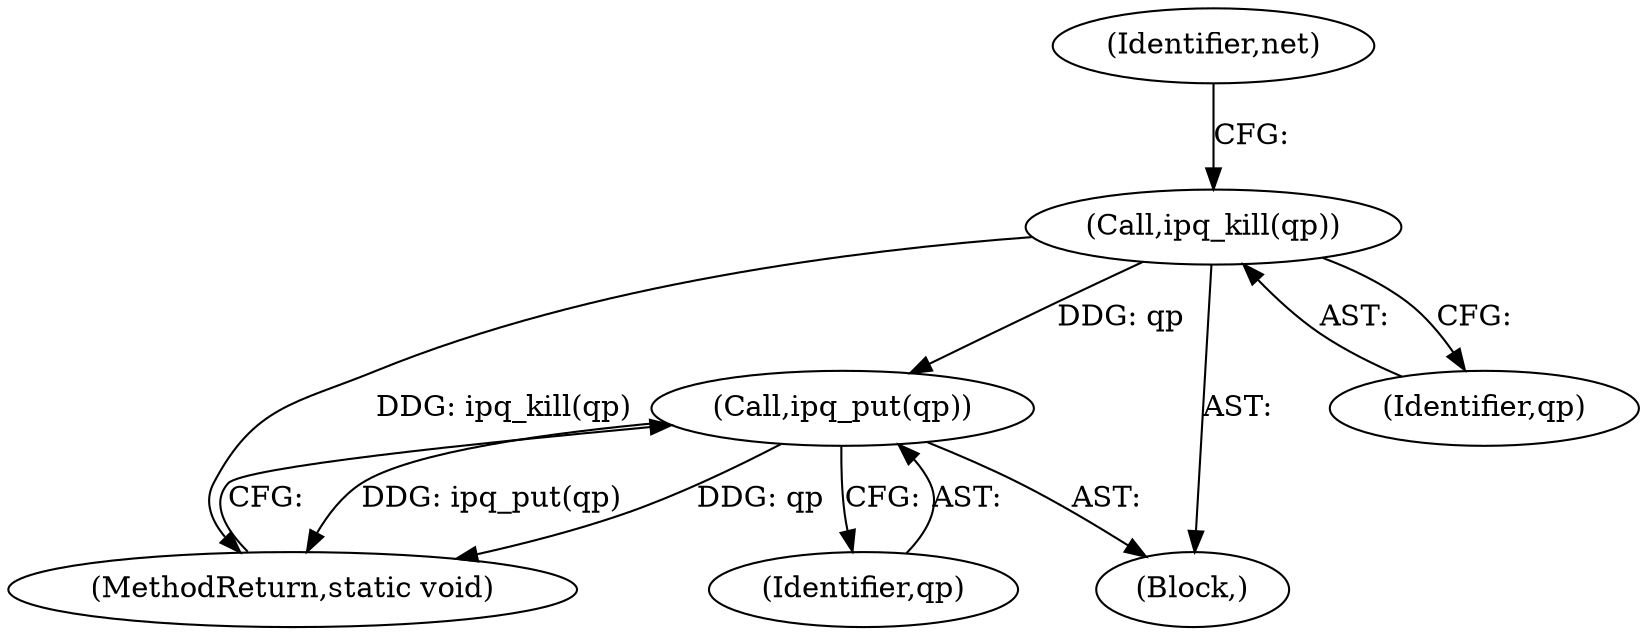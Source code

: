 digraph "0_linux_64f3b9e203bd06855072e295557dca1485a2ecba@pointer" {
"1000233" [label="(Call,ipq_put(qp))"];
"1000124" [label="(Call,ipq_kill(qp))"];
"1000105" [label="(Block,)"];
"1000233" [label="(Call,ipq_put(qp))"];
"1000235" [label="(MethodReturn,static void)"];
"1000234" [label="(Identifier,qp)"];
"1000125" [label="(Identifier,qp)"];
"1000127" [label="(Identifier,net)"];
"1000124" [label="(Call,ipq_kill(qp))"];
"1000233" -> "1000105"  [label="AST: "];
"1000233" -> "1000234"  [label="CFG: "];
"1000234" -> "1000233"  [label="AST: "];
"1000235" -> "1000233"  [label="CFG: "];
"1000233" -> "1000235"  [label="DDG: ipq_put(qp)"];
"1000233" -> "1000235"  [label="DDG: qp"];
"1000124" -> "1000233"  [label="DDG: qp"];
"1000124" -> "1000105"  [label="AST: "];
"1000124" -> "1000125"  [label="CFG: "];
"1000125" -> "1000124"  [label="AST: "];
"1000127" -> "1000124"  [label="CFG: "];
"1000124" -> "1000235"  [label="DDG: ipq_kill(qp)"];
}
